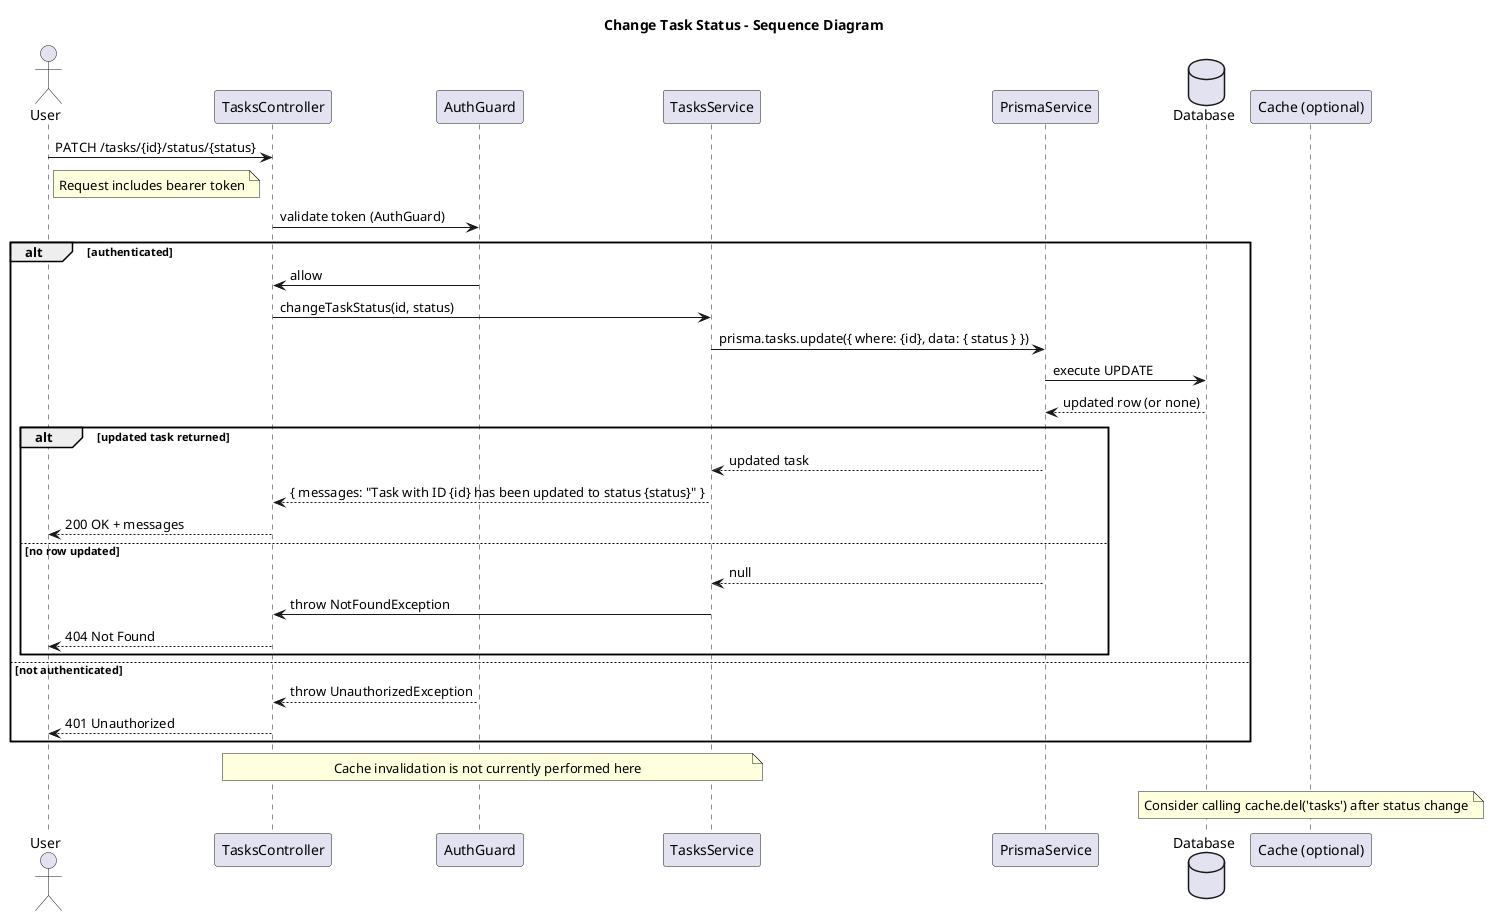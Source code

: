 @startuml
title Change Task Status - Sequence Diagram

actor User
participant "TasksController" as Controller
participant "AuthGuard" as Guard
participant "TasksService" as Service
participant "PrismaService" as Prisma
database "Database" as DB
participant "Cache (optional)" as Cache

User -> Controller: PATCH /tasks/{id}/status/{status}
note right of User: Request includes bearer token

Controller -> Guard: validate token (AuthGuard)
alt authenticated
  Guard -> Controller: allow
  Controller -> Service: changeTaskStatus(id, status)
  Service -> Prisma: prisma.tasks.update({ where: {id}, data: { status } })
  Prisma -> DB: execute UPDATE
  DB --> Prisma: updated row (or none)
  alt updated task returned
    Prisma --> Service: updated task
    Service --> Controller: { messages: "Task with ID {id} has been updated to status {status}" }
    Controller --> User: 200 OK + messages
  else no row updated
    Prisma --> Service: null
    Service -> Controller: throw NotFoundException
    Controller --> User: 404 Not Found
  end
else not authenticated
  Guard --> Controller: throw UnauthorizedException
  Controller --> User: 401 Unauthorized
end

note over Service, Controller: Cache invalidation is not currently performed here
note over Cache: Consider calling cache.del('tasks') after status change

@enduml

